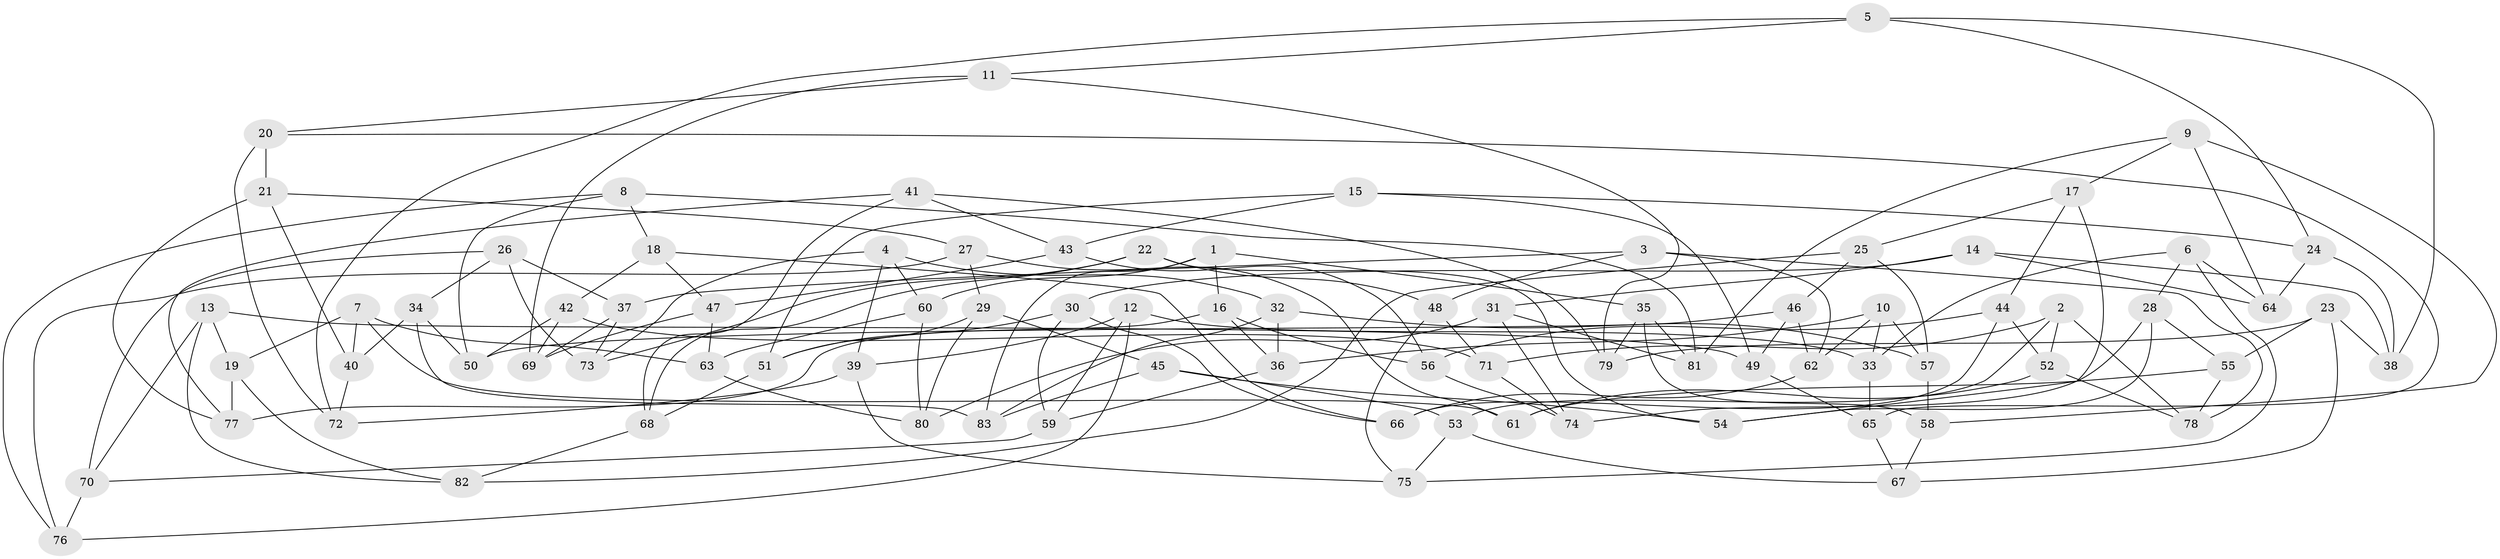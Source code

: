 // Generated by graph-tools (version 1.1) at 2025/26/03/09/25 03:26:56]
// undirected, 83 vertices, 166 edges
graph export_dot {
graph [start="1"]
  node [color=gray90,style=filled];
  1;
  2;
  3;
  4;
  5;
  6;
  7;
  8;
  9;
  10;
  11;
  12;
  13;
  14;
  15;
  16;
  17;
  18;
  19;
  20;
  21;
  22;
  23;
  24;
  25;
  26;
  27;
  28;
  29;
  30;
  31;
  32;
  33;
  34;
  35;
  36;
  37;
  38;
  39;
  40;
  41;
  42;
  43;
  44;
  45;
  46;
  47;
  48;
  49;
  50;
  51;
  52;
  53;
  54;
  55;
  56;
  57;
  58;
  59;
  60;
  61;
  62;
  63;
  64;
  65;
  66;
  67;
  68;
  69;
  70;
  71;
  72;
  73;
  74;
  75;
  76;
  77;
  78;
  79;
  80;
  81;
  82;
  83;
  1 -- 60;
  1 -- 16;
  1 -- 35;
  1 -- 83;
  2 -- 71;
  2 -- 78;
  2 -- 53;
  2 -- 52;
  3 -- 78;
  3 -- 37;
  3 -- 62;
  3 -- 48;
  4 -- 32;
  4 -- 60;
  4 -- 73;
  4 -- 39;
  5 -- 72;
  5 -- 11;
  5 -- 38;
  5 -- 24;
  6 -- 28;
  6 -- 33;
  6 -- 64;
  6 -- 75;
  7 -- 61;
  7 -- 40;
  7 -- 63;
  7 -- 19;
  8 -- 81;
  8 -- 76;
  8 -- 50;
  8 -- 18;
  9 -- 58;
  9 -- 64;
  9 -- 17;
  9 -- 81;
  10 -- 57;
  10 -- 33;
  10 -- 62;
  10 -- 36;
  11 -- 20;
  11 -- 69;
  11 -- 79;
  12 -- 59;
  12 -- 76;
  12 -- 39;
  12 -- 33;
  13 -- 82;
  13 -- 70;
  13 -- 19;
  13 -- 49;
  14 -- 38;
  14 -- 64;
  14 -- 31;
  14 -- 30;
  15 -- 51;
  15 -- 24;
  15 -- 43;
  15 -- 49;
  16 -- 77;
  16 -- 36;
  16 -- 56;
  17 -- 44;
  17 -- 54;
  17 -- 25;
  18 -- 66;
  18 -- 47;
  18 -- 42;
  19 -- 82;
  19 -- 77;
  20 -- 72;
  20 -- 21;
  20 -- 65;
  21 -- 27;
  21 -- 40;
  21 -- 77;
  22 -- 73;
  22 -- 48;
  22 -- 54;
  22 -- 68;
  23 -- 55;
  23 -- 79;
  23 -- 67;
  23 -- 38;
  24 -- 38;
  24 -- 64;
  25 -- 82;
  25 -- 57;
  25 -- 46;
  26 -- 70;
  26 -- 34;
  26 -- 73;
  26 -- 37;
  27 -- 61;
  27 -- 76;
  27 -- 29;
  28 -- 54;
  28 -- 74;
  28 -- 55;
  29 -- 51;
  29 -- 45;
  29 -- 80;
  30 -- 66;
  30 -- 59;
  30 -- 51;
  31 -- 81;
  31 -- 74;
  31 -- 80;
  32 -- 36;
  32 -- 83;
  32 -- 57;
  33 -- 65;
  34 -- 50;
  34 -- 83;
  34 -- 40;
  35 -- 58;
  35 -- 81;
  35 -- 79;
  36 -- 59;
  37 -- 73;
  37 -- 69;
  39 -- 72;
  39 -- 75;
  40 -- 72;
  41 -- 79;
  41 -- 68;
  41 -- 43;
  41 -- 77;
  42 -- 50;
  42 -- 71;
  42 -- 69;
  43 -- 47;
  43 -- 56;
  44 -- 56;
  44 -- 52;
  44 -- 66;
  45 -- 53;
  45 -- 83;
  45 -- 54;
  46 -- 49;
  46 -- 50;
  46 -- 62;
  47 -- 69;
  47 -- 63;
  48 -- 71;
  48 -- 75;
  49 -- 65;
  51 -- 68;
  52 -- 78;
  52 -- 61;
  53 -- 75;
  53 -- 67;
  55 -- 61;
  55 -- 78;
  56 -- 74;
  57 -- 58;
  58 -- 67;
  59 -- 70;
  60 -- 80;
  60 -- 63;
  62 -- 66;
  63 -- 80;
  65 -- 67;
  68 -- 82;
  70 -- 76;
  71 -- 74;
}

